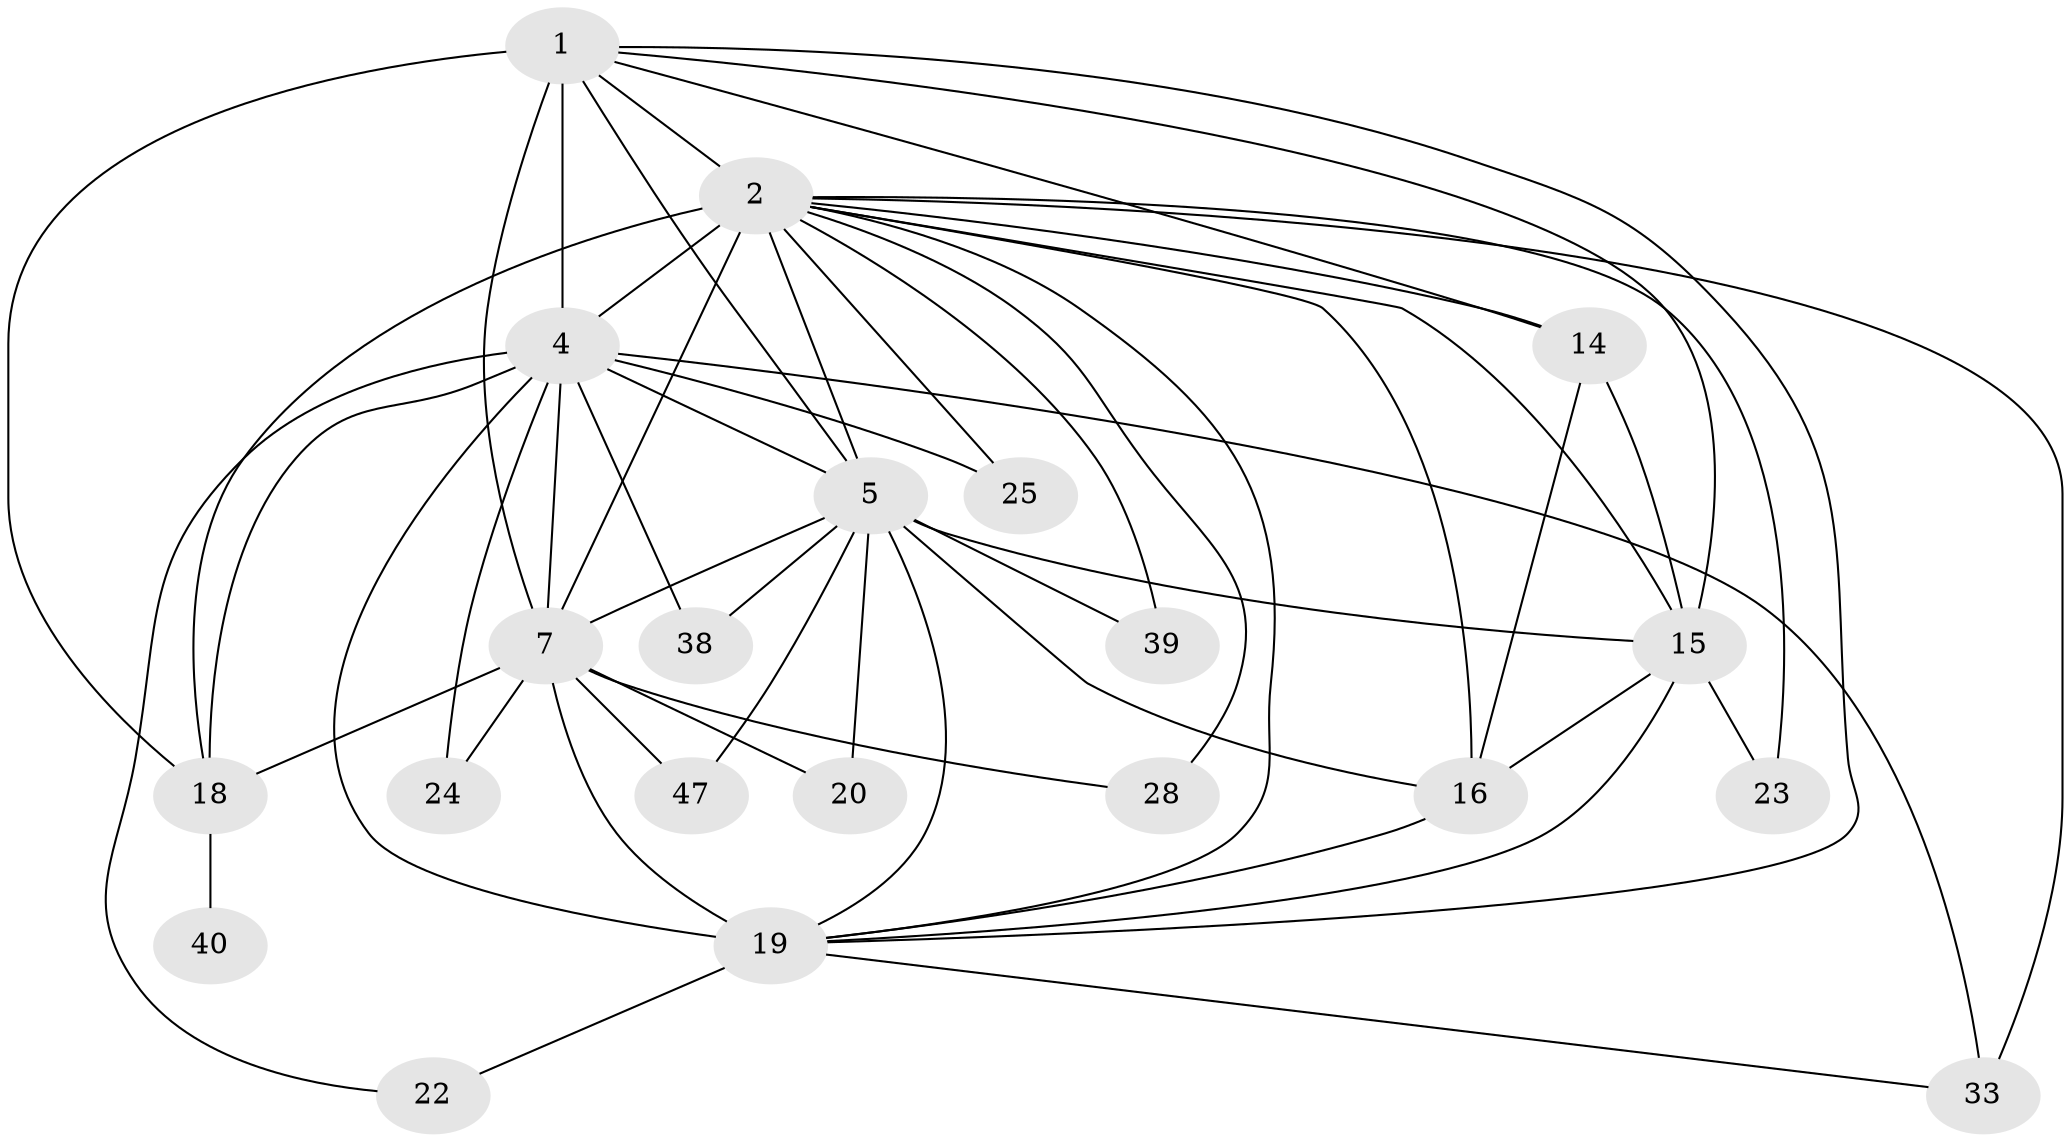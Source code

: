 // original degree distribution, {17: 0.027777777777777776, 14: 0.013888888888888888, 21: 0.013888888888888888, 12: 0.013888888888888888, 18: 0.013888888888888888, 16: 0.013888888888888888, 19: 0.027777777777777776, 15: 0.013888888888888888, 6: 0.027777777777777776, 2: 0.5555555555555556, 5: 0.013888888888888888, 8: 0.013888888888888888, 4: 0.05555555555555555, 10: 0.013888888888888888, 3: 0.18055555555555555}
// Generated by graph-tools (version 1.1) at 2025/17/03/04/25 18:17:42]
// undirected, 21 vertices, 53 edges
graph export_dot {
graph [start="1"]
  node [color=gray90,style=filled];
  1 [super="+31"];
  2 [super="+55+3"];
  4 [super="+12+8+32+6"];
  5 [super="+17+46"];
  7 [super="+13+9+66+45+42"];
  14 [super="+37"];
  15 [super="+50+51"];
  16 [super="+72"];
  18 [super="+54+27"];
  19 [super="+35"];
  20;
  22;
  23;
  24;
  25;
  28;
  33 [super="+71"];
  38;
  39;
  40;
  47;
  1 -- 2 [weight=3];
  1 -- 4 [weight=6];
  1 -- 5;
  1 -- 7 [weight=3];
  1 -- 14 [weight=2];
  1 -- 18;
  1 -- 15;
  1 -- 19;
  2 -- 4 [weight=13];
  2 -- 5 [weight=3];
  2 -- 7 [weight=4];
  2 -- 15;
  2 -- 16 [weight=2];
  2 -- 23;
  2 -- 28;
  2 -- 33;
  2 -- 39;
  2 -- 14;
  2 -- 18 [weight=2];
  2 -- 19;
  2 -- 25;
  4 -- 5 [weight=4];
  4 -- 7 [weight=14];
  4 -- 38;
  4 -- 19 [weight=3];
  4 -- 22;
  4 -- 25;
  4 -- 33;
  4 -- 18 [weight=3];
  4 -- 24;
  5 -- 7 [weight=2];
  5 -- 20;
  5 -- 38;
  5 -- 39;
  5 -- 47;
  5 -- 19 [weight=2];
  5 -- 15;
  5 -- 16;
  7 -- 28;
  7 -- 18;
  7 -- 47;
  7 -- 20;
  7 -- 24;
  7 -- 19 [weight=3];
  14 -- 15 [weight=2];
  14 -- 16;
  15 -- 23;
  15 -- 19;
  15 -- 16;
  16 -- 19;
  18 -- 40 [weight=2];
  19 -- 22;
  19 -- 33;
}
